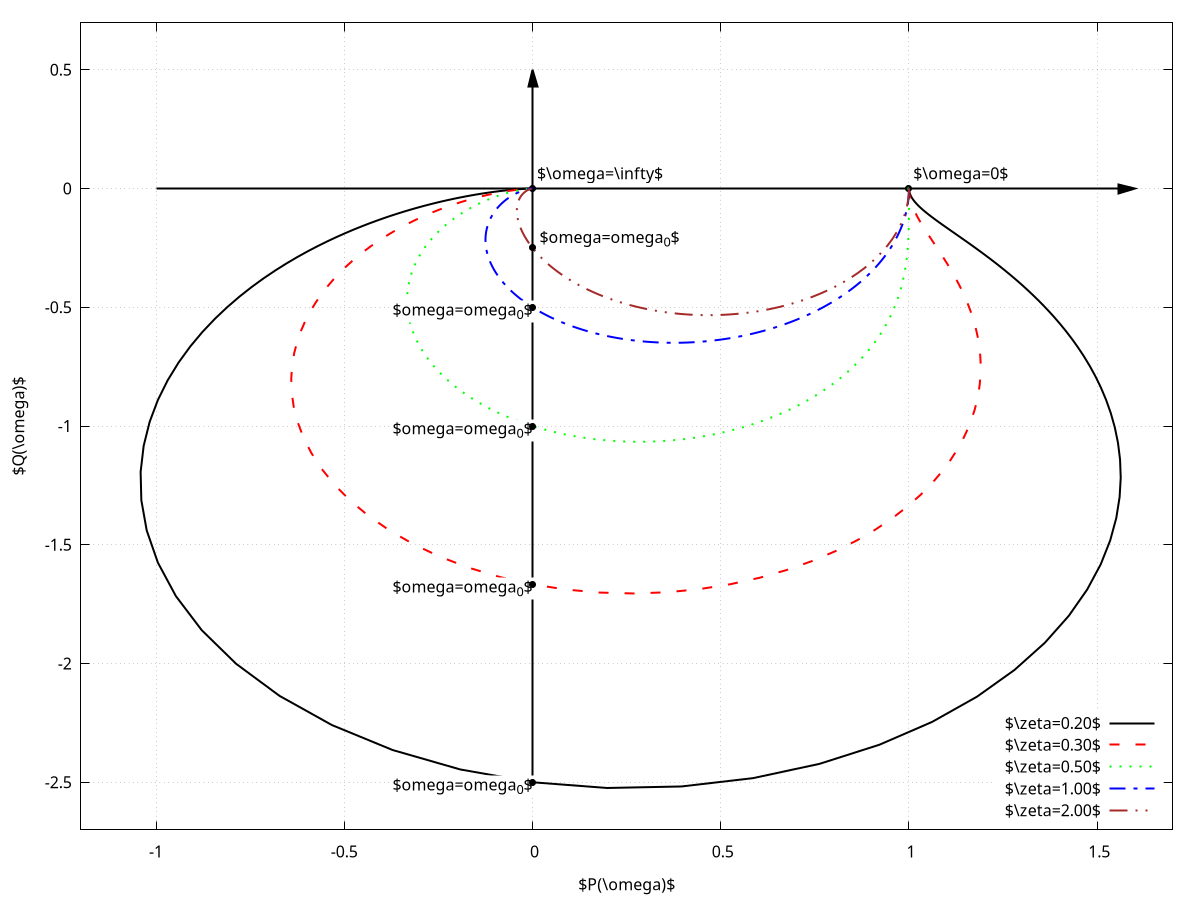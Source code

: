 # vim: set syntax=gnuplot:
set encoding utf8;
set term epslatex size 9cm, 9cm;
set output "lpas9/oscil/nyquist.tex";
set key right bottom opaque;
set grid;
set parametric;
set xrange [-1.20: 1.70];
set yrange [-2.70: 0.70];
set xlabel '$P(\omega)$';
set ylabel '$Q(\omega)$';
set style line 1 lc "black" lt 1 lw 2;
set style line 2 lc "red"   dt 2 lw 2;
set style line 3 lc "green" dt 3 lw 2;
set style line 4 lc "blue"  dt 4 lw 2;
set style line 5 lc "brown" dt 5 lw 2;

set arrow from -1.00, 0.00 to 1.60, 0.00 filled ls 1;
set arrow from  0.00,-2.50 to 0.00, 0.50 filled ls 1;

set style textbox 1 opaque noborder;

w(t) = -tan(t*pi/360.0);
T1(z) = 2 * z;
D(w,z) = (1-w**2)**2 + (T1(z)*w)**2;
P(w,z) = (1-w**2)/D(w,z);
Q(w,z) = -T1(z) * w/D(w,z);

set label 1 '$\omega=0$'        at 1.00, 0.00 point pt 7 offset 0.00, 0.50;
set label 2 '$\omega=\infty$'   at 0.00, 0.00 point pt 7 offset 0.00, 0.50;
set label 3 '$\omega=\omega_0$' at 0.00, Q(1,2.00) left  point pt 7 offset  0.30, 0.30 boxed bs 1 front;
set label 4 '$\omega=\omega_0$' at 0.00, Q(1,1.00) right point pt 7 offset -0.50,-0.30 boxed bs 1 front;
set label 5 '$\omega=\omega_0$' at 0.00, Q(1,0.50) right point pt 7 offset -0.50,-0.30 boxed bs 1 front;
set label 6 '$\omega=\omega_0$' at 0.00, Q(1,0.30) right point pt 7 offset -0.50,-0.30 boxed bs 1 front;
set label 7 '$\omega=\omega_0$' at 0.00, Q(1,0.20) right point pt 7 offset -0.50,-0.30 boxed bs 1 front;

plot sample [t=0:-180:-0.9] '+' using (P(w(t),0.20)):(Q(w(t),0.20)) with lines ls 1 title '$\zeta=0.20$', \
            [t=0:-180:-0.9] '+' using (P(w(t),0.30)):(Q(w(t),0.30)) with lines ls 2 title '$\zeta=0.30$', \
            [t=0:-180:-0.9] '+' using (P(w(t),0.50)):(Q(w(t),0.50)) with lines ls 3 title '$\zeta=0.50$', \
            [t=0:-180:-0.9] '+' using (P(w(t),1.00)):(Q(w(t),1.00)) with lines ls 4 title '$\zeta=1.00$', \
            [t=0:-180:-0.9] '+' using (P(w(t),2.00)):(Q(w(t),2.00)) with lines ls 5 title '$\zeta=2.00$';
